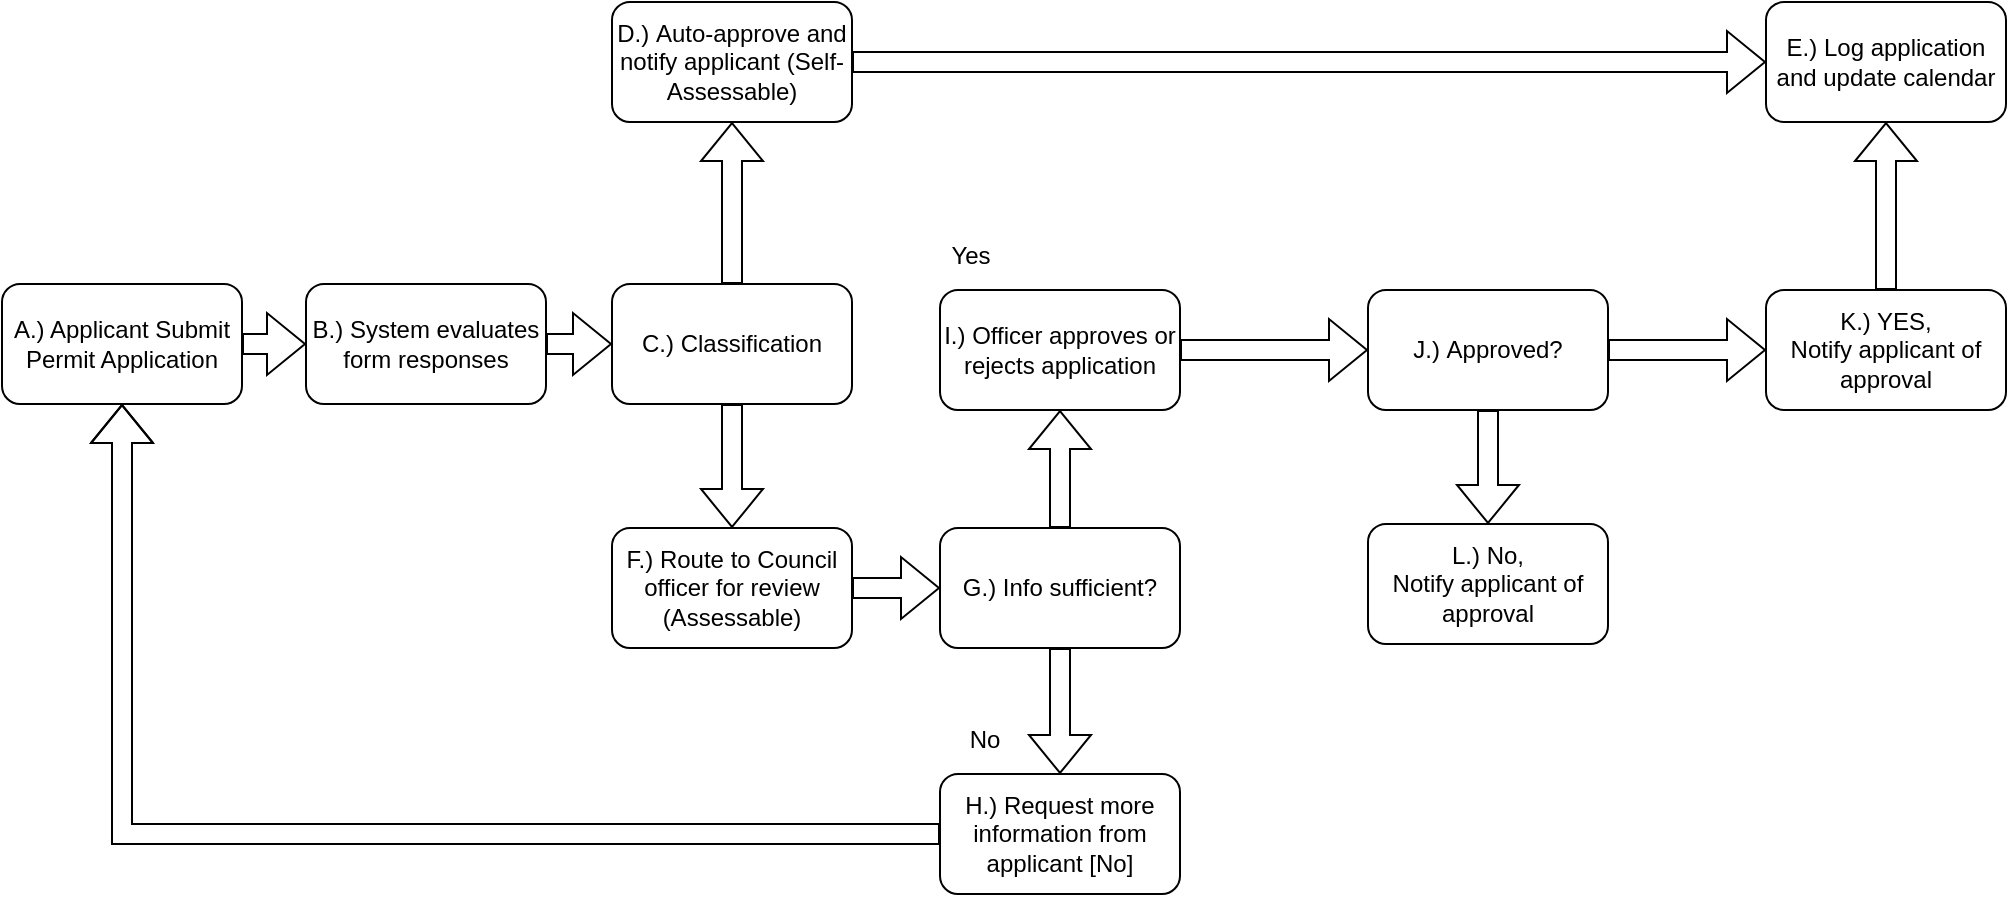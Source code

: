 <mxfile version="28.1.1" pages="3">
  <diagram name="Page-1" id="ayyqU3KZD-2rQprbZpsB">
    <mxGraphModel dx="1042" dy="657" grid="0" gridSize="10" guides="1" tooltips="1" connect="1" arrows="1" fold="1" page="1" pageScale="1" pageWidth="1600" pageHeight="900" math="0" shadow="0">
      <root>
        <mxCell id="0" />
        <mxCell id="1" parent="0" />
        <mxCell id="u47wm4fp1LrKFHzvZEO3-1" value="A.) Applicant Submit Permit Application" style="rounded=1;whiteSpace=wrap;html=1;gradientColor=none;fillColor=default;" parent="1" vertex="1">
          <mxGeometry x="52" y="369" width="120" height="60" as="geometry" />
        </mxCell>
        <mxCell id="u47wm4fp1LrKFHzvZEO3-2" value="B.) System evaluates form responses" style="rounded=1;whiteSpace=wrap;html=1;gradientColor=none;fillColor=default;" parent="1" vertex="1">
          <mxGeometry x="204" y="369" width="120" height="60" as="geometry" />
        </mxCell>
        <mxCell id="u47wm4fp1LrKFHzvZEO3-3" value="C.)&amp;nbsp;Classification" style="rounded=1;whiteSpace=wrap;html=1;gradientColor=none;fillColor=default;" parent="1" vertex="1">
          <mxGeometry x="357" y="369" width="120" height="60" as="geometry" />
        </mxCell>
        <mxCell id="u47wm4fp1LrKFHzvZEO3-4" value="D.)&amp;nbsp;Auto-approve and notify applicant (Self-Assessable)" style="rounded=1;whiteSpace=wrap;html=1;gradientColor=none;fillColor=default;" parent="1" vertex="1">
          <mxGeometry x="357" y="228" width="120" height="60" as="geometry" />
        </mxCell>
        <mxCell id="u47wm4fp1LrKFHzvZEO3-5" value="E.)&amp;nbsp;Log application and update calendar" style="rounded=1;whiteSpace=wrap;html=1;gradientColor=none;fillColor=default;" parent="1" vertex="1">
          <mxGeometry x="934" y="228" width="120" height="60" as="geometry" />
        </mxCell>
        <mxCell id="u47wm4fp1LrKFHzvZEO3-6" value="F.)&amp;nbsp;Route to Council officer for review (Assessable)" style="rounded=1;whiteSpace=wrap;html=1;gradientColor=none;fillColor=default;" parent="1" vertex="1">
          <mxGeometry x="357" y="491" width="120" height="60" as="geometry" />
        </mxCell>
        <mxCell id="u47wm4fp1LrKFHzvZEO3-7" value="G.)&amp;nbsp;Info sufficient?" style="rounded=1;whiteSpace=wrap;html=1;gradientColor=none;fillColor=default;" parent="1" vertex="1">
          <mxGeometry x="521" y="491" width="120" height="60" as="geometry" />
        </mxCell>
        <mxCell id="u47wm4fp1LrKFHzvZEO3-10" value="I.)&amp;nbsp;Officer approves or rejects application" style="rounded=1;whiteSpace=wrap;html=1;gradientColor=none;fillColor=default;" parent="1" vertex="1">
          <mxGeometry x="521" y="372" width="120" height="60" as="geometry" />
        </mxCell>
        <mxCell id="u47wm4fp1LrKFHzvZEO3-11" value="Yes" style="text;html=1;align=center;verticalAlign=middle;resizable=0;points=[];autosize=1;strokeColor=none;fillColor=none;" parent="1" vertex="1">
          <mxGeometry x="517" y="342" width="38" height="26" as="geometry" />
        </mxCell>
        <mxCell id="u47wm4fp1LrKFHzvZEO3-14" value="J.)&amp;nbsp;Approved?" style="rounded=1;whiteSpace=wrap;html=1;gradientColor=none;fillColor=default;" parent="1" vertex="1">
          <mxGeometry x="735" y="372" width="120" height="60" as="geometry" />
        </mxCell>
        <mxCell id="u47wm4fp1LrKFHzvZEO3-17" value="K.) YES,&lt;div&gt;Notify applicant of approval&lt;/div&gt;" style="rounded=1;whiteSpace=wrap;html=1;gradientColor=none;fillColor=default;" parent="1" vertex="1">
          <mxGeometry x="934" y="372" width="120" height="60" as="geometry" />
        </mxCell>
        <mxCell id="u47wm4fp1LrKFHzvZEO3-18" value="L.) No,&lt;div&gt;Notify applicant of approval&lt;/div&gt;" style="rounded=1;whiteSpace=wrap;html=1;gradientColor=none;fillColor=default;" parent="1" vertex="1">
          <mxGeometry x="735" y="489" width="120" height="60" as="geometry" />
        </mxCell>
        <mxCell id="u47wm4fp1LrKFHzvZEO3-24" value="" style="shape=flexArrow;endArrow=classic;html=1;rounded=0;exitX=1;exitY=0.5;exitDx=0;exitDy=0;entryX=0;entryY=0.5;entryDx=0;entryDy=0;" parent="1" source="u47wm4fp1LrKFHzvZEO3-1" target="u47wm4fp1LrKFHzvZEO3-2" edge="1">
          <mxGeometry width="50" height="50" relative="1" as="geometry">
            <mxPoint x="349" y="423" as="sourcePoint" />
            <mxPoint x="201" y="399" as="targetPoint" />
          </mxGeometry>
        </mxCell>
        <mxCell id="u47wm4fp1LrKFHzvZEO3-25" value="" style="shape=flexArrow;endArrow=classic;html=1;rounded=0;exitX=1;exitY=0.5;exitDx=0;exitDy=0;entryX=0;entryY=0.5;entryDx=0;entryDy=0;" parent="1" source="u47wm4fp1LrKFHzvZEO3-2" target="u47wm4fp1LrKFHzvZEO3-3" edge="1">
          <mxGeometry width="50" height="50" relative="1" as="geometry">
            <mxPoint x="255" y="465" as="sourcePoint" />
            <mxPoint x="287" y="465" as="targetPoint" />
          </mxGeometry>
        </mxCell>
        <mxCell id="u47wm4fp1LrKFHzvZEO3-26" value="" style="shape=flexArrow;endArrow=classic;html=1;rounded=0;exitX=0.5;exitY=0;exitDx=0;exitDy=0;entryX=0.5;entryY=1;entryDx=0;entryDy=0;" parent="1" source="u47wm4fp1LrKFHzvZEO3-3" target="u47wm4fp1LrKFHzvZEO3-4" edge="1">
          <mxGeometry width="50" height="50" relative="1" as="geometry">
            <mxPoint x="549" y="403" as="sourcePoint" />
            <mxPoint x="581" y="403" as="targetPoint" />
          </mxGeometry>
        </mxCell>
        <mxCell id="u47wm4fp1LrKFHzvZEO3-27" value="" style="shape=flexArrow;endArrow=classic;html=1;rounded=0;exitX=0.5;exitY=1;exitDx=0;exitDy=0;entryX=0.5;entryY=0;entryDx=0;entryDy=0;" parent="1" source="u47wm4fp1LrKFHzvZEO3-3" target="u47wm4fp1LrKFHzvZEO3-6" edge="1">
          <mxGeometry width="50" height="50" relative="1" as="geometry">
            <mxPoint x="487" y="344" as="sourcePoint" />
            <mxPoint x="519" y="344" as="targetPoint" />
          </mxGeometry>
        </mxCell>
        <mxCell id="u47wm4fp1LrKFHzvZEO3-28" value="" style="shape=flexArrow;endArrow=classic;html=1;rounded=0;exitX=1;exitY=0.5;exitDx=0;exitDy=0;entryX=0;entryY=0.5;entryDx=0;entryDy=0;" parent="1" source="u47wm4fp1LrKFHzvZEO3-4" target="u47wm4fp1LrKFHzvZEO3-5" edge="1">
          <mxGeometry width="50" height="50" relative="1" as="geometry">
            <mxPoint x="413" y="422" as="sourcePoint" />
            <mxPoint x="517" y="324" as="targetPoint" />
          </mxGeometry>
        </mxCell>
        <mxCell id="u47wm4fp1LrKFHzvZEO3-29" value="" style="shape=flexArrow;endArrow=classic;html=1;rounded=0;exitX=1;exitY=0.5;exitDx=0;exitDy=0;entryX=0;entryY=0.5;entryDx=0;entryDy=0;" parent="1" source="u47wm4fp1LrKFHzvZEO3-6" target="u47wm4fp1LrKFHzvZEO3-7" edge="1">
          <mxGeometry width="50" height="50" relative="1" as="geometry">
            <mxPoint x="456" y="545" as="sourcePoint" />
            <mxPoint x="552" y="599" as="targetPoint" />
          </mxGeometry>
        </mxCell>
        <mxCell id="u47wm4fp1LrKFHzvZEO3-30" value="" style="shape=flexArrow;endArrow=classic;html=1;rounded=0;exitX=0.5;exitY=0;exitDx=0;exitDy=0;entryX=0.5;entryY=1;entryDx=0;entryDy=0;" parent="1" source="u47wm4fp1LrKFHzvZEO3-7" target="u47wm4fp1LrKFHzvZEO3-10" edge="1">
          <mxGeometry width="50" height="50" relative="1" as="geometry">
            <mxPoint x="594" y="481" as="sourcePoint" />
            <mxPoint x="690" y="535" as="targetPoint" />
          </mxGeometry>
        </mxCell>
        <mxCell id="u47wm4fp1LrKFHzvZEO3-31" value="" style="shape=flexArrow;endArrow=classic;html=1;rounded=0;exitX=0.5;exitY=1;exitDx=0;exitDy=0;entryX=0.5;entryY=0;entryDx=0;entryDy=0;" parent="1" source="u47wm4fp1LrKFHzvZEO3-7" target="u47wm4fp1LrKFHzvZEO3-8" edge="1">
          <mxGeometry width="50" height="50" relative="1" as="geometry">
            <mxPoint x="675" y="542" as="sourcePoint" />
            <mxPoint x="587" y="652" as="targetPoint" />
          </mxGeometry>
        </mxCell>
        <mxCell id="u47wm4fp1LrKFHzvZEO3-33" value="" style="group" parent="1" vertex="1" connectable="0">
          <mxGeometry x="521" y="584" width="120" height="90" as="geometry" />
        </mxCell>
        <mxCell id="u47wm4fp1LrKFHzvZEO3-8" value="H.)&amp;nbsp;Request more information from applicant [No]" style="rounded=1;whiteSpace=wrap;html=1;gradientColor=none;fillColor=default;" parent="u47wm4fp1LrKFHzvZEO3-33" vertex="1">
          <mxGeometry y="30" width="120" height="60" as="geometry" />
        </mxCell>
        <mxCell id="u47wm4fp1LrKFHzvZEO3-12" value="No" style="text;html=1;align=center;verticalAlign=middle;resizable=0;points=[];autosize=1;strokeColor=none;fillColor=none;" parent="u47wm4fp1LrKFHzvZEO3-33" vertex="1">
          <mxGeometry x="5" width="33" height="26" as="geometry" />
        </mxCell>
        <mxCell id="u47wm4fp1LrKFHzvZEO3-34" value="" style="shape=flexArrow;endArrow=classic;html=1;rounded=0;exitX=1;exitY=0.5;exitDx=0;exitDy=0;entryX=0;entryY=0.5;entryDx=0;entryDy=0;" parent="1" source="u47wm4fp1LrKFHzvZEO3-10" target="u47wm4fp1LrKFHzvZEO3-14" edge="1">
          <mxGeometry width="50" height="50" relative="1" as="geometry">
            <mxPoint x="678" y="544" as="sourcePoint" />
            <mxPoint x="678" y="485" as="targetPoint" />
          </mxGeometry>
        </mxCell>
        <mxCell id="u47wm4fp1LrKFHzvZEO3-35" value="" style="shape=flexArrow;endArrow=classic;html=1;rounded=0;exitX=1;exitY=0.5;exitDx=0;exitDy=0;entryX=0;entryY=0.5;entryDx=0;entryDy=0;" parent="1" source="u47wm4fp1LrKFHzvZEO3-14" target="u47wm4fp1LrKFHzvZEO3-17" edge="1">
          <mxGeometry width="50" height="50" relative="1" as="geometry">
            <mxPoint x="753" y="420" as="sourcePoint" />
            <mxPoint x="847" y="420" as="targetPoint" />
          </mxGeometry>
        </mxCell>
        <mxCell id="u47wm4fp1LrKFHzvZEO3-37" value="" style="shape=flexArrow;endArrow=classic;html=1;rounded=0;exitX=0.5;exitY=0;exitDx=0;exitDy=0;entryX=0.5;entryY=1;entryDx=0;entryDy=0;" parent="1" source="u47wm4fp1LrKFHzvZEO3-17" target="u47wm4fp1LrKFHzvZEO3-5" edge="1">
          <mxGeometry width="50" height="50" relative="1" as="geometry">
            <mxPoint x="968" y="402" as="sourcePoint" />
            <mxPoint x="1047" y="402" as="targetPoint" />
          </mxGeometry>
        </mxCell>
        <mxCell id="u47wm4fp1LrKFHzvZEO3-38" value="" style="shape=flexArrow;endArrow=classic;html=1;rounded=0;exitX=0.5;exitY=1;exitDx=0;exitDy=0;entryX=0.5;entryY=0;entryDx=0;entryDy=0;" parent="1" source="u47wm4fp1LrKFHzvZEO3-14" target="u47wm4fp1LrKFHzvZEO3-18" edge="1">
          <mxGeometry width="50" height="50" relative="1" as="geometry">
            <mxPoint x="1057" y="512" as="sourcePoint" />
            <mxPoint x="1136" y="512" as="targetPoint" />
          </mxGeometry>
        </mxCell>
        <mxCell id="u47wm4fp1LrKFHzvZEO3-40" value="" style="shape=flexArrow;endArrow=classic;html=1;rounded=0;exitX=0;exitY=0.5;exitDx=0;exitDy=0;entryX=0.5;entryY=1;entryDx=0;entryDy=0;" parent="1" source="u47wm4fp1LrKFHzvZEO3-8" target="u47wm4fp1LrKFHzvZEO3-1" edge="1">
          <mxGeometry width="50" height="50" relative="1" as="geometry">
            <mxPoint x="504" y="665" as="sourcePoint" />
            <mxPoint x="95" y="450" as="targetPoint" />
            <Array as="points">
              <mxPoint x="112" y="644" />
            </Array>
          </mxGeometry>
        </mxCell>
      </root>
    </mxGraphModel>
  </diagram>
  <diagram id="0EL03z2Ayl5sFfQg-Vam" name="Page-2">
    <mxGraphModel dx="1895" dy="1195" grid="1" gridSize="10" guides="1" tooltips="1" connect="1" arrows="1" fold="1" page="1" pageScale="1" pageWidth="1600" pageHeight="900" math="0" shadow="0">
      <root>
        <mxCell id="0" />
        <mxCell id="1" parent="0" />
        <mxCell id="zN0SxxEilQ2A2Kx7MFQA-1" value="" style="group" parent="1" vertex="1" connectable="0">
          <mxGeometry x="70" y="30" width="1130" height="450" as="geometry" />
        </mxCell>
        <mxCell id="zN0SxxEilQ2A2Kx7MFQA-2" value="User" style="swimlane;html=1;startSize=20;horizontal=0;" parent="zN0SxxEilQ2A2Kx7MFQA-1" vertex="1">
          <mxGeometry width="1130" height="150" as="geometry" />
        </mxCell>
        <mxCell id="zN0SxxEilQ2A2Kx7MFQA-3" value="" style="edgeStyle=orthogonalEdgeStyle;rounded=0;orthogonalLoop=1;jettySize=auto;html=1;" parent="zN0SxxEilQ2A2Kx7MFQA-2" source="zN0SxxEilQ2A2Kx7MFQA-4" target="zN0SxxEilQ2A2Kx7MFQA-6" edge="1">
          <mxGeometry relative="1" as="geometry" />
        </mxCell>
        <mxCell id="zN0SxxEilQ2A2Kx7MFQA-4" value="Start" style="ellipse;whiteSpace=wrap;html=1;" parent="zN0SxxEilQ2A2Kx7MFQA-2" vertex="1">
          <mxGeometry x="30.414" y="50.0" width="52.414" height="50.0" as="geometry" />
        </mxCell>
        <mxCell id="zN0SxxEilQ2A2Kx7MFQA-5" style="edgeStyle=orthogonalEdgeStyle;rounded=0;orthogonalLoop=1;jettySize=auto;html=1;exitX=1;exitY=0.5;exitDx=0;exitDy=0;entryX=0;entryY=0.5;entryDx=0;entryDy=0;fontFamily=Helvetica;fontSize=12;fontColor=default;fontStyle=1;horizontal=0;" parent="zN0SxxEilQ2A2Kx7MFQA-2" source="zN0SxxEilQ2A2Kx7MFQA-6" target="zN0SxxEilQ2A2Kx7MFQA-7" edge="1">
          <mxGeometry relative="1" as="geometry" />
        </mxCell>
        <mxCell id="zN0SxxEilQ2A2Kx7MFQA-6" value="Check available places and their conditions or capacities" style="rounded=0;whiteSpace=wrap;html=1;fontFamily=Helvetica;fontSize=12;fontColor=#000000;align=center;" parent="zN0SxxEilQ2A2Kx7MFQA-2" vertex="1">
          <mxGeometry x="110.001" y="37.5" width="104.828" height="75.0" as="geometry" />
        </mxCell>
        <mxCell id="zN0SxxEilQ2A2Kx7MFQA-7" value="Submits form Application and system evaluates responses" style="rounded=0;whiteSpace=wrap;html=1;fontFamily=Helvetica;fontSize=12;fontColor=#000000;align=center;" parent="zN0SxxEilQ2A2Kx7MFQA-2" vertex="1">
          <mxGeometry x="240.003" y="37.5" width="104.828" height="75.0" as="geometry" />
        </mxCell>
        <mxCell id="zN0SxxEilQ2A2Kx7MFQA-8" value="End of Process" style="ellipse;whiteSpace=wrap;html=1;" parent="zN0SxxEilQ2A2Kx7MFQA-2" vertex="1">
          <mxGeometry x="1050.004" y="50.0" width="52.414" height="50.0" as="geometry" />
        </mxCell>
        <mxCell id="zN0SxxEilQ2A2Kx7MFQA-9" value="Confirmation and Fee Payment" style="rounded=0;whiteSpace=wrap;html=1;fontFamily=Helvetica;fontSize=12;fontColor=#000000;align=center;" parent="zN0SxxEilQ2A2Kx7MFQA-2" vertex="1">
          <mxGeometry x="370.21" y="37.5" width="104.828" height="75.0" as="geometry" />
        </mxCell>
        <mxCell id="zN0SxxEilQ2A2Kx7MFQA-10" style="edgeStyle=orthogonalEdgeStyle;rounded=0;orthogonalLoop=1;jettySize=auto;html=1;exitX=1;exitY=0.5;exitDx=0;exitDy=0;fontFamily=Helvetica;fontSize=12;fontColor=default;fontStyle=1;horizontal=0;" parent="zN0SxxEilQ2A2Kx7MFQA-2" source="zN0SxxEilQ2A2Kx7MFQA-11" target="zN0SxxEilQ2A2Kx7MFQA-8" edge="1">
          <mxGeometry relative="1" as="geometry" />
        </mxCell>
        <mxCell id="zN0SxxEilQ2A2Kx7MFQA-11" value="Notification of Issue Permit" style="rounded=0;whiteSpace=wrap;html=1;fontFamily=Helvetica;fontSize=12;fontColor=#000000;align=center;" parent="zN0SxxEilQ2A2Kx7MFQA-2" vertex="1">
          <mxGeometry x="873.79" y="37.5" width="104.828" height="75.0" as="geometry" />
        </mxCell>
        <mxCell id="zN0SxxEilQ2A2Kx7MFQA-12" value="Council" style="swimlane;html=1;startSize=20;horizontal=0;" parent="zN0SxxEilQ2A2Kx7MFQA-1" vertex="1">
          <mxGeometry y="150" width="1130" height="150" as="geometry" />
        </mxCell>
        <mxCell id="zN0SxxEilQ2A2Kx7MFQA-13" value="Self-Assessable?" style="rounded=0;whiteSpace=wrap;html=1;fontFamily=Helvetica;fontSize=12;fontColor=#000000;align=center;" parent="zN0SxxEilQ2A2Kx7MFQA-12" vertex="1">
          <mxGeometry x="240.001" y="20" width="104.828" height="75.0" as="geometry" />
        </mxCell>
        <mxCell id="zN0SxxEilQ2A2Kx7MFQA-14" value="" style="rhombus;whiteSpace=wrap;html=1;fontFamily=Helvetica;fontSize=12;fontColor=#000000;align=center;" parent="zN0SxxEilQ2A2Kx7MFQA-12" vertex="1">
          <mxGeometry x="396.42" y="32.5" width="52.414" height="50.0" as="geometry" />
        </mxCell>
        <mxCell id="zN0SxxEilQ2A2Kx7MFQA-15" value="" style="edgeStyle=orthogonalEdgeStyle;rounded=0;orthogonalLoop=1;jettySize=auto;html=1;endArrow=classic;endFill=1;" parent="zN0SxxEilQ2A2Kx7MFQA-12" source="zN0SxxEilQ2A2Kx7MFQA-13" target="zN0SxxEilQ2A2Kx7MFQA-14" edge="1">
          <mxGeometry relative="1" as="geometry" />
        </mxCell>
        <mxCell id="zN0SxxEilQ2A2Kx7MFQA-16" value="Gather Require documents" style="rounded=0;whiteSpace=wrap;html=1;fontFamily=Helvetica;fontSize=12;fontColor=#000000;align=center;" parent="zN0SxxEilQ2A2Kx7MFQA-12" vertex="1">
          <mxGeometry x="490.003" y="20.004" width="104.828" height="75.0" as="geometry" />
        </mxCell>
        <mxCell id="zN0SxxEilQ2A2Kx7MFQA-17" style="edgeStyle=orthogonalEdgeStyle;rounded=0;orthogonalLoop=1;jettySize=auto;html=1;endArrow=classic;endFill=1;" parent="zN0SxxEilQ2A2Kx7MFQA-12" source="zN0SxxEilQ2A2Kx7MFQA-14" target="zN0SxxEilQ2A2Kx7MFQA-16" edge="1">
          <mxGeometry relative="1" as="geometry" />
        </mxCell>
        <mxCell id="zN0SxxEilQ2A2Kx7MFQA-18" value="No" style="edgeLabel;html=1;align=center;verticalAlign=middle;resizable=0;points=[];shadow=0;strokeColor=default;fontFamily=Helvetica;fontSize=12;fontColor=default;fontStyle=1;horizontal=0;fillColor=default;" parent="zN0SxxEilQ2A2Kx7MFQA-17" vertex="1" connectable="0">
          <mxGeometry x="-0.458" y="2" relative="1" as="geometry">
            <mxPoint as="offset" />
          </mxGeometry>
        </mxCell>
        <mxCell id="zN0SxxEilQ2A2Kx7MFQA-19" style="edgeStyle=orthogonalEdgeStyle;rounded=0;orthogonalLoop=1;jettySize=auto;html=1;fontFamily=Helvetica;fontSize=12;fontColor=default;fontStyle=1;horizontal=0;" parent="zN0SxxEilQ2A2Kx7MFQA-12" source="zN0SxxEilQ2A2Kx7MFQA-20" edge="1">
          <mxGeometry relative="1" as="geometry">
            <mxPoint x="900" y="57.5" as="targetPoint" />
          </mxGeometry>
        </mxCell>
        <mxCell id="zN0SxxEilQ2A2Kx7MFQA-20" value="Issue Permit" style="rounded=0;whiteSpace=wrap;html=1;fontFamily=Helvetica;fontSize=12;fontColor=#000000;align=center;" parent="zN0SxxEilQ2A2Kx7MFQA-12" vertex="1">
          <mxGeometry x="770" y="20" width="104.828" height="75.0" as="geometry" />
        </mxCell>
        <mxCell id="zN0SxxEilQ2A2Kx7MFQA-21" value="Confirms Document with external Stakeholders" style="rounded=0;whiteSpace=wrap;html=1;fontFamily=Helvetica;fontSize=12;fontColor=#000000;align=center;" parent="zN0SxxEilQ2A2Kx7MFQA-12" vertex="1">
          <mxGeometry x="630" y="20" width="104.828" height="75.0" as="geometry" />
        </mxCell>
        <mxCell id="zN0SxxEilQ2A2Kx7MFQA-22" style="edgeStyle=orthogonalEdgeStyle;rounded=0;orthogonalLoop=1;jettySize=auto;html=1;exitX=1;exitY=0.5;exitDx=0;exitDy=0;fontFamily=Helvetica;fontSize=12;fontColor=default;fontStyle=1;horizontal=0;" parent="zN0SxxEilQ2A2Kx7MFQA-12" source="zN0SxxEilQ2A2Kx7MFQA-23" target="zN0SxxEilQ2A2Kx7MFQA-25" edge="1">
          <mxGeometry relative="1" as="geometry" />
        </mxCell>
        <mxCell id="zN0SxxEilQ2A2Kx7MFQA-23" value="" style="rhombus;whiteSpace=wrap;html=1;fontFamily=Helvetica;fontSize=12;fontColor=#000000;align=center;" parent="zN0SxxEilQ2A2Kx7MFQA-12" vertex="1">
          <mxGeometry x="900" y="32.5" width="52.414" height="50.0" as="geometry" />
        </mxCell>
        <mxCell id="zN0SxxEilQ2A2Kx7MFQA-24" style="edgeStyle=orthogonalEdgeStyle;rounded=0;orthogonalLoop=1;jettySize=auto;html=1;fontFamily=Helvetica;fontSize=12;fontColor=default;fontStyle=1;horizontal=0;exitX=0.5;exitY=1;exitDx=0;exitDy=0;curved=0;dashed=1;" parent="zN0SxxEilQ2A2Kx7MFQA-12" source="zN0SxxEilQ2A2Kx7MFQA-25" edge="1">
          <mxGeometry relative="1" as="geometry">
            <mxPoint x="540" y="100" as="targetPoint" />
            <Array as="points">
              <mxPoint x="1032" y="120" />
              <mxPoint x="541" y="120" />
            </Array>
          </mxGeometry>
        </mxCell>
        <mxCell id="zN0SxxEilQ2A2Kx7MFQA-25" value="Advise Applicant on refusion permit" style="rounded=0;whiteSpace=wrap;html=1;fontFamily=Helvetica;fontSize=12;fontColor=#000000;align=center;" parent="zN0SxxEilQ2A2Kx7MFQA-12" vertex="1">
          <mxGeometry x="980.0" y="20" width="104.828" height="75.0" as="geometry" />
        </mxCell>
        <mxCell id="zN0SxxEilQ2A2Kx7MFQA-26" value="External&amp;nbsp;" style="swimlane;html=1;startSize=20;horizontal=0;" parent="zN0SxxEilQ2A2Kx7MFQA-1" vertex="1">
          <mxGeometry y="300" width="1130" height="150" as="geometry" />
        </mxCell>
        <mxCell id="zN0SxxEilQ2A2Kx7MFQA-27" value="" style="rhombus;whiteSpace=wrap;html=1;fontFamily=Helvetica;fontSize=12;fontColor=#000000;align=center;" parent="zN0SxxEilQ2A2Kx7MFQA-26" vertex="1">
          <mxGeometry x="656.204" y="30.0" width="52.414" height="50.0" as="geometry" />
        </mxCell>
        <mxCell id="zN0SxxEilQ2A2Kx7MFQA-28" style="edgeStyle=orthogonalEdgeStyle;rounded=0;orthogonalLoop=1;jettySize=auto;html=1;exitX=0.5;exitY=1;exitDx=0;exitDy=0;entryX=0.5;entryY=0;entryDx=0;entryDy=0;fontFamily=Helvetica;fontSize=12;fontColor=default;fontStyle=1;horizontal=0;" parent="zN0SxxEilQ2A2Kx7MFQA-1" source="zN0SxxEilQ2A2Kx7MFQA-7" target="zN0SxxEilQ2A2Kx7MFQA-13" edge="1">
          <mxGeometry relative="1" as="geometry" />
        </mxCell>
        <mxCell id="zN0SxxEilQ2A2Kx7MFQA-29" style="edgeStyle=orthogonalEdgeStyle;rounded=0;orthogonalLoop=1;jettySize=auto;html=1;exitX=0.5;exitY=0;exitDx=0;exitDy=0;entryX=0.5;entryY=1;entryDx=0;entryDy=0;fontFamily=Helvetica;fontSize=12;fontColor=default;fontStyle=1;horizontal=0;" parent="zN0SxxEilQ2A2Kx7MFQA-1" source="zN0SxxEilQ2A2Kx7MFQA-14" target="zN0SxxEilQ2A2Kx7MFQA-9" edge="1">
          <mxGeometry relative="1" as="geometry" />
        </mxCell>
        <mxCell id="zN0SxxEilQ2A2Kx7MFQA-30" value="Yes" style="edgeLabel;html=1;align=center;verticalAlign=middle;resizable=0;points=[];shadow=0;strokeColor=default;fontFamily=Helvetica;fontSize=12;fontColor=default;fontStyle=1;horizontal=0;fillColor=default;" parent="zN0SxxEilQ2A2Kx7MFQA-29" vertex="1" connectable="0">
          <mxGeometry x="-0.534" y="-1" relative="1" as="geometry">
            <mxPoint as="offset" />
          </mxGeometry>
        </mxCell>
        <mxCell id="zN0SxxEilQ2A2Kx7MFQA-31" value="" style="edgeStyle=orthogonalEdgeStyle;rounded=0;orthogonalLoop=1;jettySize=auto;html=1;endArrow=classic;endFill=1;exitX=0.5;exitY=1;exitDx=0;exitDy=0;" parent="zN0SxxEilQ2A2Kx7MFQA-1" source="zN0SxxEilQ2A2Kx7MFQA-21" target="zN0SxxEilQ2A2Kx7MFQA-27" edge="1">
          <mxGeometry relative="1" as="geometry" />
        </mxCell>
        <mxCell id="zN0SxxEilQ2A2Kx7MFQA-32" style="edgeStyle=orthogonalEdgeStyle;rounded=0;orthogonalLoop=1;jettySize=auto;html=1;entryX=0;entryY=0.75;entryDx=0;entryDy=0;fontFamily=Helvetica;fontSize=12;fontColor=default;fontStyle=1;horizontal=0;" parent="zN0SxxEilQ2A2Kx7MFQA-1" source="zN0SxxEilQ2A2Kx7MFQA-27" target="zN0SxxEilQ2A2Kx7MFQA-16" edge="1">
          <mxGeometry relative="1" as="geometry" />
        </mxCell>
        <mxCell id="zN0SxxEilQ2A2Kx7MFQA-33" value="No" style="edgeLabel;html=1;align=center;verticalAlign=middle;resizable=0;points=[];shadow=0;strokeColor=default;fontFamily=Helvetica;fontSize=12;fontColor=default;fontStyle=1;horizontal=0;fillColor=default;" parent="zN0SxxEilQ2A2Kx7MFQA-32" vertex="1" connectable="0">
          <mxGeometry x="-0.464" y="2" relative="1" as="geometry">
            <mxPoint as="offset" />
          </mxGeometry>
        </mxCell>
        <mxCell id="zN0SxxEilQ2A2Kx7MFQA-34" style="edgeStyle=orthogonalEdgeStyle;rounded=0;orthogonalLoop=1;jettySize=auto;html=1;entryX=0;entryY=0.5;entryDx=0;entryDy=0;fontFamily=Helvetica;fontSize=12;fontColor=default;fontStyle=1;horizontal=0;" parent="zN0SxxEilQ2A2Kx7MFQA-1" source="zN0SxxEilQ2A2Kx7MFQA-27" target="zN0SxxEilQ2A2Kx7MFQA-20" edge="1">
          <mxGeometry relative="1" as="geometry">
            <Array as="points">
              <mxPoint x="750" y="355" />
              <mxPoint x="750" y="208" />
            </Array>
          </mxGeometry>
        </mxCell>
        <mxCell id="zN0SxxEilQ2A2Kx7MFQA-35" value="Yes" style="edgeLabel;html=1;align=center;verticalAlign=middle;resizable=0;points=[];shadow=0;strokeColor=default;fontFamily=Helvetica;fontSize=12;fontColor=default;fontStyle=1;horizontal=0;fillColor=default;" parent="zN0SxxEilQ2A2Kx7MFQA-34" vertex="1" connectable="0">
          <mxGeometry x="-0.794" y="-1" relative="1" as="geometry">
            <mxPoint as="offset" />
          </mxGeometry>
        </mxCell>
        <mxCell id="zN0SxxEilQ2A2Kx7MFQA-36" style="edgeStyle=orthogonalEdgeStyle;rounded=0;orthogonalLoop=1;jettySize=auto;html=1;entryX=0;entryY=0.5;entryDx=0;entryDy=0;fontFamily=Helvetica;fontSize=12;fontColor=default;fontStyle=1;horizontal=0;" parent="zN0SxxEilQ2A2Kx7MFQA-1" source="zN0SxxEilQ2A2Kx7MFQA-9" target="zN0SxxEilQ2A2Kx7MFQA-20" edge="1">
          <mxGeometry relative="1" as="geometry">
            <Array as="points">
              <mxPoint x="750" y="75" />
              <mxPoint x="750" y="208" />
            </Array>
          </mxGeometry>
        </mxCell>
        <mxCell id="zN0SxxEilQ2A2Kx7MFQA-37" style="edgeStyle=orthogonalEdgeStyle;rounded=0;orthogonalLoop=1;jettySize=auto;html=1;exitX=0.5;exitY=0;exitDx=0;exitDy=0;entryX=0.5;entryY=1;entryDx=0;entryDy=0;fontFamily=Helvetica;fontSize=12;fontColor=default;fontStyle=1;horizontal=0;" parent="zN0SxxEilQ2A2Kx7MFQA-1" source="zN0SxxEilQ2A2Kx7MFQA-23" target="zN0SxxEilQ2A2Kx7MFQA-11" edge="1">
          <mxGeometry relative="1" as="geometry" />
        </mxCell>
      </root>
    </mxGraphModel>
  </diagram>
  <diagram id="2lKYjsfi1It9bK4naT0N" name="folder_structure">
    <mxGraphModel dx="1042" dy="657" grid="1" gridSize="10" guides="1" tooltips="1" connect="1" arrows="1" fold="1" page="1" pageScale="1" pageWidth="1600" pageHeight="900" math="0" shadow="0">
      <root>
        <mxCell id="0" />
        <mxCell id="1" parent="0" />
      </root>
    </mxGraphModel>
  </diagram>
</mxfile>
